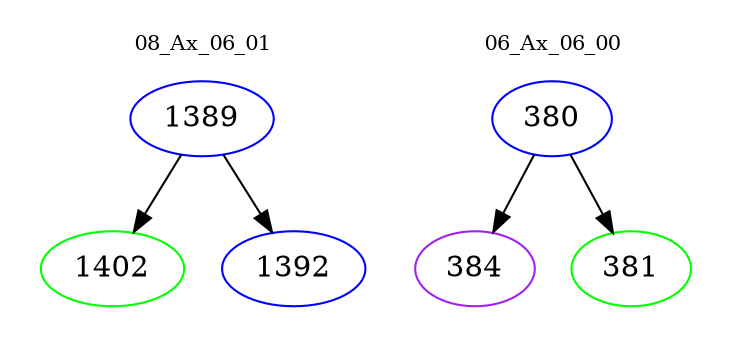 digraph{
subgraph cluster_0 {
color = white
label = "08_Ax_06_01";
fontsize=10;
T0_1389 [label="1389", color="blue"]
T0_1389 -> T0_1402 [color="black"]
T0_1402 [label="1402", color="green"]
T0_1389 -> T0_1392 [color="black"]
T0_1392 [label="1392", color="blue"]
}
subgraph cluster_1 {
color = white
label = "06_Ax_06_00";
fontsize=10;
T1_380 [label="380", color="blue"]
T1_380 -> T1_384 [color="black"]
T1_384 [label="384", color="purple"]
T1_380 -> T1_381 [color="black"]
T1_381 [label="381", color="green"]
}
}
